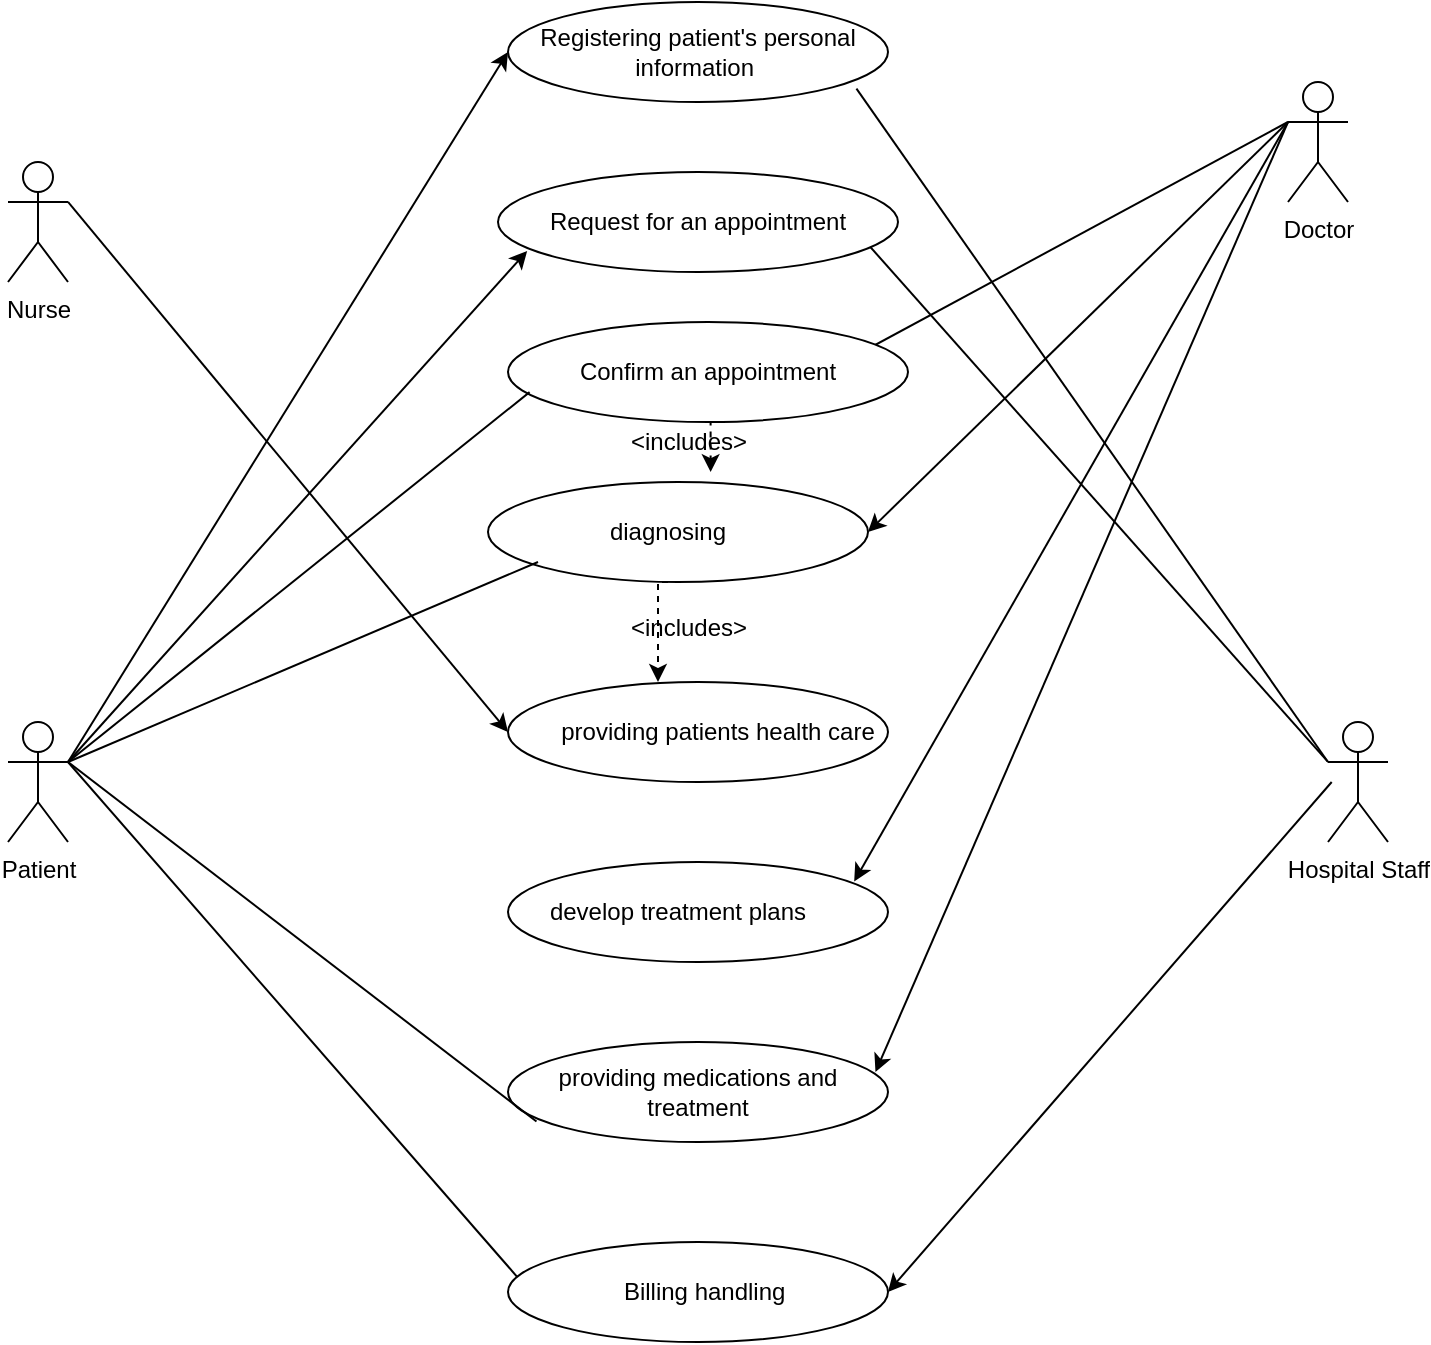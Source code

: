 <mxfile version="22.1.11" type="github">
  <diagram name="Page-1" id="kiba_quS-7--ukef3crK">
    <mxGraphModel dx="934" dy="852" grid="1" gridSize="10" guides="1" tooltips="1" connect="1" arrows="1" fold="1" page="1" pageScale="1" pageWidth="850" pageHeight="1100" math="0" shadow="0">
      <root>
        <mxCell id="0" />
        <mxCell id="1" parent="0" />
        <mxCell id="7xEql9J137SkZCdJPXb1-22" value="" style="ellipse;whiteSpace=wrap;html=1;" vertex="1" parent="1">
          <mxGeometry x="320" y="470" width="190" height="50" as="geometry" />
        </mxCell>
        <mxCell id="7xEql9J137SkZCdJPXb1-23" value="" style="ellipse;whiteSpace=wrap;html=1;" vertex="1" parent="1">
          <mxGeometry x="320" y="660" width="190" height="50" as="geometry" />
        </mxCell>
        <mxCell id="7xEql9J137SkZCdJPXb1-1" value="Nurse" style="shape=umlActor;verticalLabelPosition=bottom;verticalAlign=top;html=1;outlineConnect=0;" vertex="1" parent="1">
          <mxGeometry x="70" y="120" width="30" height="60" as="geometry" />
        </mxCell>
        <mxCell id="7xEql9J137SkZCdJPXb1-2" value="Doctor" style="shape=umlActor;verticalLabelPosition=bottom;verticalAlign=top;html=1;outlineConnect=0;" vertex="1" parent="1">
          <mxGeometry x="710" y="80" width="30" height="60" as="geometry" />
        </mxCell>
        <mxCell id="7xEql9J137SkZCdJPXb1-3" value="Patient" style="shape=umlActor;verticalLabelPosition=bottom;verticalAlign=top;html=1;outlineConnect=0;" vertex="1" parent="1">
          <mxGeometry x="70" y="400" width="30" height="60" as="geometry" />
        </mxCell>
        <mxCell id="7xEql9J137SkZCdJPXb1-4" value="Hospital Staff" style="shape=umlActor;verticalLabelPosition=bottom;verticalAlign=top;html=1;outlineConnect=0;" vertex="1" parent="1">
          <mxGeometry x="730" y="400" width="30" height="60" as="geometry" />
        </mxCell>
        <mxCell id="7xEql9J137SkZCdJPXb1-5" value="" style="ellipse;whiteSpace=wrap;html=1;" vertex="1" parent="1">
          <mxGeometry x="320" y="40" width="190" height="50" as="geometry" />
        </mxCell>
        <mxCell id="7xEql9J137SkZCdJPXb1-8" value="" style="ellipse;whiteSpace=wrap;html=1;" vertex="1" parent="1">
          <mxGeometry x="310" y="280" width="190" height="50" as="geometry" />
        </mxCell>
        <mxCell id="7xEql9J137SkZCdJPXb1-11" value="" style="ellipse;whiteSpace=wrap;html=1;" vertex="1" parent="1">
          <mxGeometry x="320" y="380" width="190" height="50" as="geometry" />
        </mxCell>
        <mxCell id="7xEql9J137SkZCdJPXb1-12" value="providing patients health care" style="text;strokeColor=none;align=center;fillColor=none;html=1;verticalAlign=middle;whiteSpace=wrap;rounded=0;" vertex="1" parent="1">
          <mxGeometry x="340" y="390" width="170" height="30" as="geometry" />
        </mxCell>
        <mxCell id="7xEql9J137SkZCdJPXb1-15" value="develop treatment plans" style="text;strokeColor=none;align=center;fillColor=none;html=1;verticalAlign=middle;whiteSpace=wrap;rounded=0;rotation=0;" vertex="1" parent="1">
          <mxGeometry x="335" y="480" width="140" height="30" as="geometry" />
        </mxCell>
        <mxCell id="7xEql9J137SkZCdJPXb1-48" value="" style="edgeStyle=orthogonalEdgeStyle;rounded=0;orthogonalLoop=1;jettySize=auto;html=1;dashed=1;" edge="1" parent="1">
          <mxGeometry relative="1" as="geometry">
            <mxPoint x="400" y="330" as="sourcePoint" />
            <mxPoint x="395" y="380" as="targetPoint" />
            <Array as="points">
              <mxPoint x="395" y="330" />
            </Array>
          </mxGeometry>
        </mxCell>
        <mxCell id="7xEql9J137SkZCdJPXb1-16" value="diagnosing" style="text;strokeColor=none;align=center;fillColor=none;html=1;verticalAlign=middle;whiteSpace=wrap;rounded=0;" vertex="1" parent="1">
          <mxGeometry x="335" y="275" width="130" height="60" as="geometry" />
        </mxCell>
        <mxCell id="7xEql9J137SkZCdJPXb1-19" value="Registering patient&#39;s personal information&amp;nbsp;" style="text;strokeColor=none;align=center;fillColor=none;html=1;verticalAlign=middle;whiteSpace=wrap;rounded=0;" vertex="1" parent="1">
          <mxGeometry x="335" y="50" width="160" height="30" as="geometry" />
        </mxCell>
        <mxCell id="7xEql9J137SkZCdJPXb1-20" value="Billing handling&amp;nbsp;" style="text;strokeColor=none;align=center;fillColor=none;html=1;verticalAlign=middle;whiteSpace=wrap;rounded=0;" vertex="1" parent="1">
          <mxGeometry x="375" y="670" width="90" height="30" as="geometry" />
        </mxCell>
        <mxCell id="7xEql9J137SkZCdJPXb1-36" value="" style="endArrow=classic;html=1;rounded=0;exitX=0;exitY=0.333;exitDx=0;exitDy=0;exitPerimeter=0;entryX=1;entryY=0.5;entryDx=0;entryDy=0;" edge="1" parent="1" source="7xEql9J137SkZCdJPXb1-2" target="7xEql9J137SkZCdJPXb1-8">
          <mxGeometry width="50" height="50" relative="1" as="geometry">
            <mxPoint x="600" y="150" as="sourcePoint" />
            <mxPoint x="650" y="100" as="targetPoint" />
          </mxGeometry>
        </mxCell>
        <mxCell id="7xEql9J137SkZCdJPXb1-39" value="" style="endArrow=none;html=1;rounded=0;exitX=1;exitY=0.5;exitDx=0;exitDy=0;" edge="1" parent="1">
          <mxGeometry width="50" height="50" relative="1" as="geometry">
            <mxPoint x="460.0" y="235" as="sourcePoint" />
            <mxPoint x="710" y="100" as="targetPoint" />
          </mxGeometry>
        </mxCell>
        <mxCell id="7xEql9J137SkZCdJPXb1-40" value="" style="endArrow=classic;html=1;rounded=0;exitX=1;exitY=0.333;exitDx=0;exitDy=0;exitPerimeter=0;entryX=0;entryY=0.5;entryDx=0;entryDy=0;" edge="1" parent="1" source="7xEql9J137SkZCdJPXb1-1" target="7xEql9J137SkZCdJPXb1-11">
          <mxGeometry width="50" height="50" relative="1" as="geometry">
            <mxPoint x="130" y="190" as="sourcePoint" />
            <mxPoint x="180" y="140" as="targetPoint" />
          </mxGeometry>
        </mxCell>
        <mxCell id="7xEql9J137SkZCdJPXb1-42" value="" style="endArrow=classic;html=1;rounded=0;exitX=0;exitY=0.333;exitDx=0;exitDy=0;exitPerimeter=0;entryX=1;entryY=0.5;entryDx=0;entryDy=0;" edge="1" parent="1" target="7xEql9J137SkZCdJPXb1-23">
          <mxGeometry width="50" height="50" relative="1" as="geometry">
            <mxPoint x="731.86" y="430" as="sourcePoint" />
            <mxPoint x="475.0" y="674.45" as="targetPoint" />
          </mxGeometry>
        </mxCell>
        <mxCell id="7xEql9J137SkZCdJPXb1-43" value="" style="endArrow=classic;html=1;rounded=0;exitX=0;exitY=0.333;exitDx=0;exitDy=0;exitPerimeter=0;entryX=0.912;entryY=0.76;entryDx=0;entryDy=0;entryPerimeter=0;" edge="1" parent="1" source="7xEql9J137SkZCdJPXb1-4">
          <mxGeometry width="50" height="50" relative="1" as="geometry">
            <mxPoint x="650" y="410" as="sourcePoint" />
            <mxPoint x="488.28" y="148.0" as="targetPoint" />
          </mxGeometry>
        </mxCell>
        <mxCell id="7xEql9J137SkZCdJPXb1-44" value="" style="endArrow=none;html=1;rounded=0;entryX=0.024;entryY=0.348;entryDx=0;entryDy=0;entryPerimeter=0;" edge="1" parent="1" target="7xEql9J137SkZCdJPXb1-23">
          <mxGeometry width="50" height="50" relative="1" as="geometry">
            <mxPoint x="100" y="420" as="sourcePoint" />
            <mxPoint x="320" y="570" as="targetPoint" />
          </mxGeometry>
        </mxCell>
        <mxCell id="7xEql9J137SkZCdJPXb1-46" value="" style="endArrow=none;html=1;rounded=0;entryX=0;entryY=0.75;entryDx=0;entryDy=0;" edge="1" parent="1" target="7xEql9J137SkZCdJPXb1-16">
          <mxGeometry width="50" height="50" relative="1" as="geometry">
            <mxPoint x="100" y="420" as="sourcePoint" />
            <mxPoint x="150" y="370" as="targetPoint" />
          </mxGeometry>
        </mxCell>
        <mxCell id="7xEql9J137SkZCdJPXb1-47" value="" style="endArrow=classic;html=1;rounded=0;entryX=0.911;entryY=0.195;entryDx=0;entryDy=0;entryPerimeter=0;exitX=0;exitY=0.333;exitDx=0;exitDy=0;exitPerimeter=0;" edge="1" parent="1" source="7xEql9J137SkZCdJPXb1-2" target="7xEql9J137SkZCdJPXb1-22">
          <mxGeometry width="50" height="50" relative="1" as="geometry">
            <mxPoint x="710" y="110" as="sourcePoint" />
            <mxPoint x="820" y="400" as="targetPoint" />
          </mxGeometry>
        </mxCell>
        <mxCell id="7xEql9J137SkZCdJPXb1-49" value="&amp;lt;includes&amp;gt;" style="text;html=1;align=center;verticalAlign=middle;resizable=0;points=[];autosize=1;strokeColor=none;fillColor=none;" vertex="1" parent="1">
          <mxGeometry x="370" y="338" width="80" height="30" as="geometry" />
        </mxCell>
        <mxCell id="7xEql9J137SkZCdJPXb1-53" value="Request for an appointment" style="ellipse;whiteSpace=wrap;html=1;" vertex="1" parent="1">
          <mxGeometry x="315" y="125" width="200" height="50" as="geometry" />
        </mxCell>
        <mxCell id="7xEql9J137SkZCdJPXb1-54" value="Confirm an appointment" style="ellipse;whiteSpace=wrap;html=1;" vertex="1" parent="1">
          <mxGeometry x="320" y="200" width="200" height="50" as="geometry" />
        </mxCell>
        <mxCell id="7xEql9J137SkZCdJPXb1-56" style="edgeStyle=orthogonalEdgeStyle;rounded=0;orthogonalLoop=1;jettySize=auto;html=1;exitX=0.5;exitY=1;exitDx=0;exitDy=0;entryX=0.664;entryY=0.001;entryDx=0;entryDy=0;entryPerimeter=0;dashed=1;" edge="1" parent="1" source="7xEql9J137SkZCdJPXb1-54" target="7xEql9J137SkZCdJPXb1-16">
          <mxGeometry relative="1" as="geometry" />
        </mxCell>
        <mxCell id="7xEql9J137SkZCdJPXb1-57" value="&amp;lt;includes&amp;gt;" style="text;html=1;align=center;verticalAlign=middle;resizable=0;points=[];autosize=1;strokeColor=none;fillColor=none;" vertex="1" parent="1">
          <mxGeometry x="370" y="245" width="80" height="30" as="geometry" />
        </mxCell>
        <mxCell id="7xEql9J137SkZCdJPXb1-58" value="" style="endArrow=classic;html=1;rounded=0;entryX=0.073;entryY=0.789;entryDx=0;entryDy=0;entryPerimeter=0;" edge="1" parent="1" target="7xEql9J137SkZCdJPXb1-53">
          <mxGeometry width="50" height="50" relative="1" as="geometry">
            <mxPoint x="100" y="420" as="sourcePoint" />
            <mxPoint x="150" y="370" as="targetPoint" />
          </mxGeometry>
        </mxCell>
        <mxCell id="7xEql9J137SkZCdJPXb1-59" value="" style="endArrow=none;html=1;rounded=0;entryX=0.054;entryY=0.701;entryDx=0;entryDy=0;entryPerimeter=0;" edge="1" parent="1" target="7xEql9J137SkZCdJPXb1-54">
          <mxGeometry width="50" height="50" relative="1" as="geometry">
            <mxPoint x="100" y="420" as="sourcePoint" />
            <mxPoint x="150" y="370" as="targetPoint" />
          </mxGeometry>
        </mxCell>
        <mxCell id="7xEql9J137SkZCdJPXb1-60" value="" style="endArrow=classic;html=1;rounded=0;entryX=0;entryY=0.5;entryDx=0;entryDy=0;" edge="1" parent="1" target="7xEql9J137SkZCdJPXb1-5">
          <mxGeometry width="50" height="50" relative="1" as="geometry">
            <mxPoint x="100" y="420" as="sourcePoint" />
            <mxPoint x="150" y="340" as="targetPoint" />
          </mxGeometry>
        </mxCell>
        <mxCell id="7xEql9J137SkZCdJPXb1-61" value="" style="endArrow=none;html=1;rounded=0;entryX=0.917;entryY=0.866;entryDx=0;entryDy=0;entryPerimeter=0;" edge="1" parent="1" target="7xEql9J137SkZCdJPXb1-5">
          <mxGeometry width="50" height="50" relative="1" as="geometry">
            <mxPoint x="730" y="420" as="sourcePoint" />
            <mxPoint x="760" y="270" as="targetPoint" />
          </mxGeometry>
        </mxCell>
        <mxCell id="7xEql9J137SkZCdJPXb1-62" value="providing medications and treatment" style="ellipse;whiteSpace=wrap;html=1;" vertex="1" parent="1">
          <mxGeometry x="320" y="560" width="190" height="50" as="geometry" />
        </mxCell>
        <mxCell id="7xEql9J137SkZCdJPXb1-63" value="" style="endArrow=classic;html=1;rounded=0;entryX=0.967;entryY=0.301;entryDx=0;entryDy=0;entryPerimeter=0;" edge="1" parent="1" target="7xEql9J137SkZCdJPXb1-62">
          <mxGeometry width="50" height="50" relative="1" as="geometry">
            <mxPoint x="710" y="100" as="sourcePoint" />
            <mxPoint x="830" y="240" as="targetPoint" />
          </mxGeometry>
        </mxCell>
        <mxCell id="7xEql9J137SkZCdJPXb1-64" value="" style="endArrow=none;html=1;rounded=0;exitX=1;exitY=0.333;exitDx=0;exitDy=0;exitPerimeter=0;entryX=0.075;entryY=0.795;entryDx=0;entryDy=0;entryPerimeter=0;" edge="1" parent="1" source="7xEql9J137SkZCdJPXb1-3" target="7xEql9J137SkZCdJPXb1-62">
          <mxGeometry width="50" height="50" relative="1" as="geometry">
            <mxPoint x="110" y="420" as="sourcePoint" />
            <mxPoint x="310" y="580" as="targetPoint" />
          </mxGeometry>
        </mxCell>
      </root>
    </mxGraphModel>
  </diagram>
</mxfile>
